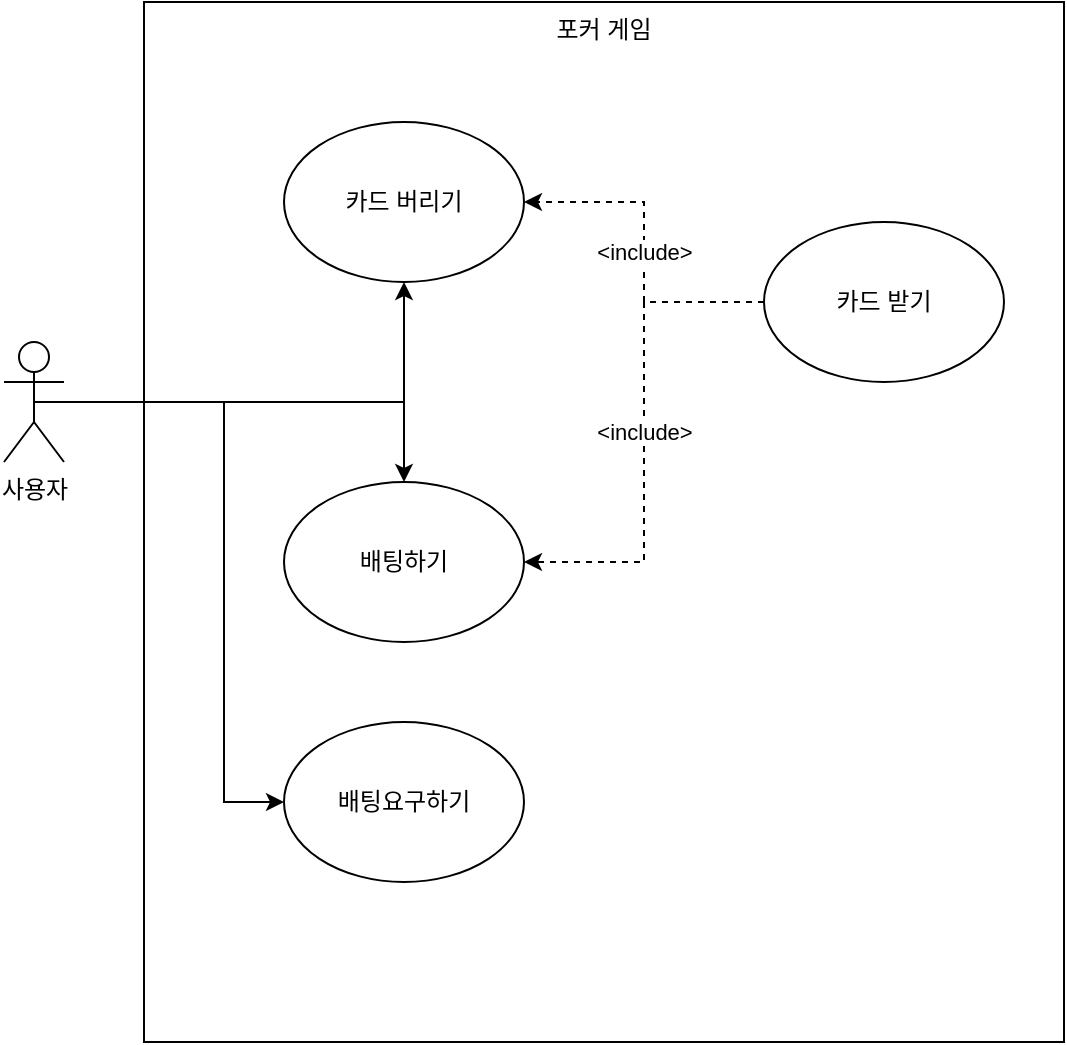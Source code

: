 <mxfile version="15.4.1" type="github">
  <diagram id="y-EOfLyRayrffuNytPgW" name="Page-1">
    <mxGraphModel dx="1038" dy="579" grid="1" gridSize="10" guides="1" tooltips="1" connect="1" arrows="1" fold="1" page="1" pageScale="1" pageWidth="827" pageHeight="1169" math="0" shadow="0">
      <root>
        <mxCell id="0" />
        <mxCell id="1" parent="0" />
        <mxCell id="BDkGL1UXGUK9MqZ0ccRs-2" value="포커 게임" style="rounded=0;whiteSpace=wrap;html=1;verticalAlign=top;" parent="1" vertex="1">
          <mxGeometry x="190" y="40" width="460" height="520" as="geometry" />
        </mxCell>
        <mxCell id="BDkGL1UXGUK9MqZ0ccRs-30" style="edgeStyle=orthogonalEdgeStyle;rounded=0;orthogonalLoop=1;jettySize=auto;html=1;exitX=0.5;exitY=0.5;exitDx=0;exitDy=0;exitPerimeter=0;fontColor=default;endArrow=classic;endFill=1;" parent="1" source="BDkGL1UXGUK9MqZ0ccRs-15" target="BDkGL1UXGUK9MqZ0ccRs-22" edge="1">
          <mxGeometry relative="1" as="geometry" />
        </mxCell>
        <mxCell id="BDkGL1UXGUK9MqZ0ccRs-32" style="edgeStyle=orthogonalEdgeStyle;rounded=0;orthogonalLoop=1;jettySize=auto;html=1;exitX=0.5;exitY=0.5;exitDx=0;exitDy=0;exitPerimeter=0;fontColor=default;endArrow=classic;endFill=1;" parent="1" source="BDkGL1UXGUK9MqZ0ccRs-15" target="BDkGL1UXGUK9MqZ0ccRs-31" edge="1">
          <mxGeometry relative="1" as="geometry">
            <Array as="points">
              <mxPoint x="320" y="240" />
            </Array>
          </mxGeometry>
        </mxCell>
        <mxCell id="BDkGL1UXGUK9MqZ0ccRs-34" style="edgeStyle=orthogonalEdgeStyle;rounded=0;orthogonalLoop=1;jettySize=auto;html=1;exitX=0.5;exitY=0.5;exitDx=0;exitDy=0;exitPerimeter=0;fontColor=default;endArrow=classic;endFill=1;" parent="1" source="BDkGL1UXGUK9MqZ0ccRs-15" target="BDkGL1UXGUK9MqZ0ccRs-33" edge="1">
          <mxGeometry relative="1" as="geometry">
            <Array as="points">
              <mxPoint x="230" y="240" />
              <mxPoint x="230" y="440" />
            </Array>
          </mxGeometry>
        </mxCell>
        <mxCell id="BDkGL1UXGUK9MqZ0ccRs-15" value="사용자" style="shape=umlActor;verticalLabelPosition=bottom;verticalAlign=top;html=1;outlineConnect=0;" parent="1" vertex="1">
          <mxGeometry x="120" y="210" width="30" height="60" as="geometry" />
        </mxCell>
        <mxCell id="BDkGL1UXGUK9MqZ0ccRs-22" value="카드 버리기" style="ellipse;whiteSpace=wrap;html=1;fontColor=default;align=center;verticalAlign=middle;" parent="1" vertex="1">
          <mxGeometry x="260" y="100" width="120" height="80" as="geometry" />
        </mxCell>
        <mxCell id="BDkGL1UXGUK9MqZ0ccRs-31" value="배팅하기" style="ellipse;whiteSpace=wrap;html=1;fontColor=default;align=center;verticalAlign=middle;" parent="1" vertex="1">
          <mxGeometry x="260" y="280" width="120" height="80" as="geometry" />
        </mxCell>
        <mxCell id="BDkGL1UXGUK9MqZ0ccRs-33" value="배팅요구하기" style="ellipse;whiteSpace=wrap;html=1;fontColor=default;align=center;verticalAlign=middle;" parent="1" vertex="1">
          <mxGeometry x="260" y="400" width="120" height="80" as="geometry" />
        </mxCell>
        <mxCell id="FhCvCFaldwQa_D8-2yYc-2" value="&amp;lt;include&amp;gt;" style="edgeStyle=orthogonalEdgeStyle;rounded=0;orthogonalLoop=1;jettySize=auto;html=1;dashed=1;" edge="1" parent="1" source="FhCvCFaldwQa_D8-2yYc-1" target="BDkGL1UXGUK9MqZ0ccRs-22">
          <mxGeometry relative="1" as="geometry" />
        </mxCell>
        <mxCell id="FhCvCFaldwQa_D8-2yYc-3" value="&amp;lt;include&amp;gt;" style="edgeStyle=orthogonalEdgeStyle;rounded=0;orthogonalLoop=1;jettySize=auto;html=1;dashed=1;" edge="1" parent="1" source="FhCvCFaldwQa_D8-2yYc-1" target="BDkGL1UXGUK9MqZ0ccRs-31">
          <mxGeometry relative="1" as="geometry">
            <Array as="points">
              <mxPoint x="440" y="190" />
              <mxPoint x="440" y="320" />
            </Array>
          </mxGeometry>
        </mxCell>
        <mxCell id="FhCvCFaldwQa_D8-2yYc-1" value="카드 받기" style="ellipse;whiteSpace=wrap;html=1;" vertex="1" parent="1">
          <mxGeometry x="500" y="150" width="120" height="80" as="geometry" />
        </mxCell>
      </root>
    </mxGraphModel>
  </diagram>
</mxfile>
